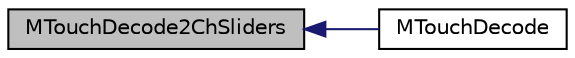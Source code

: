 digraph "MTouchDecode2ChSliders"
{
  edge [fontname="Helvetica",fontsize="10",labelfontname="Helvetica",labelfontsize="10"];
  node [fontname="Helvetica",fontsize="10",shape=record];
  rankdir="LR";
  Node1 [label="MTouchDecode2ChSliders",height=0.2,width=0.4,color="black", fillcolor="grey75", style="filled", fontcolor="black"];
  Node1 -> Node2 [dir="back",color="midnightblue",fontsize="10",style="solid",fontname="Helvetica"];
  Node2 [label="MTouchDecode",height=0.2,width=0.4,color="black", fillcolor="white", style="filled",URL="$m_touch_control_8c.html#a8826eaaea575bf2cdc7283072d926b55"];
}
